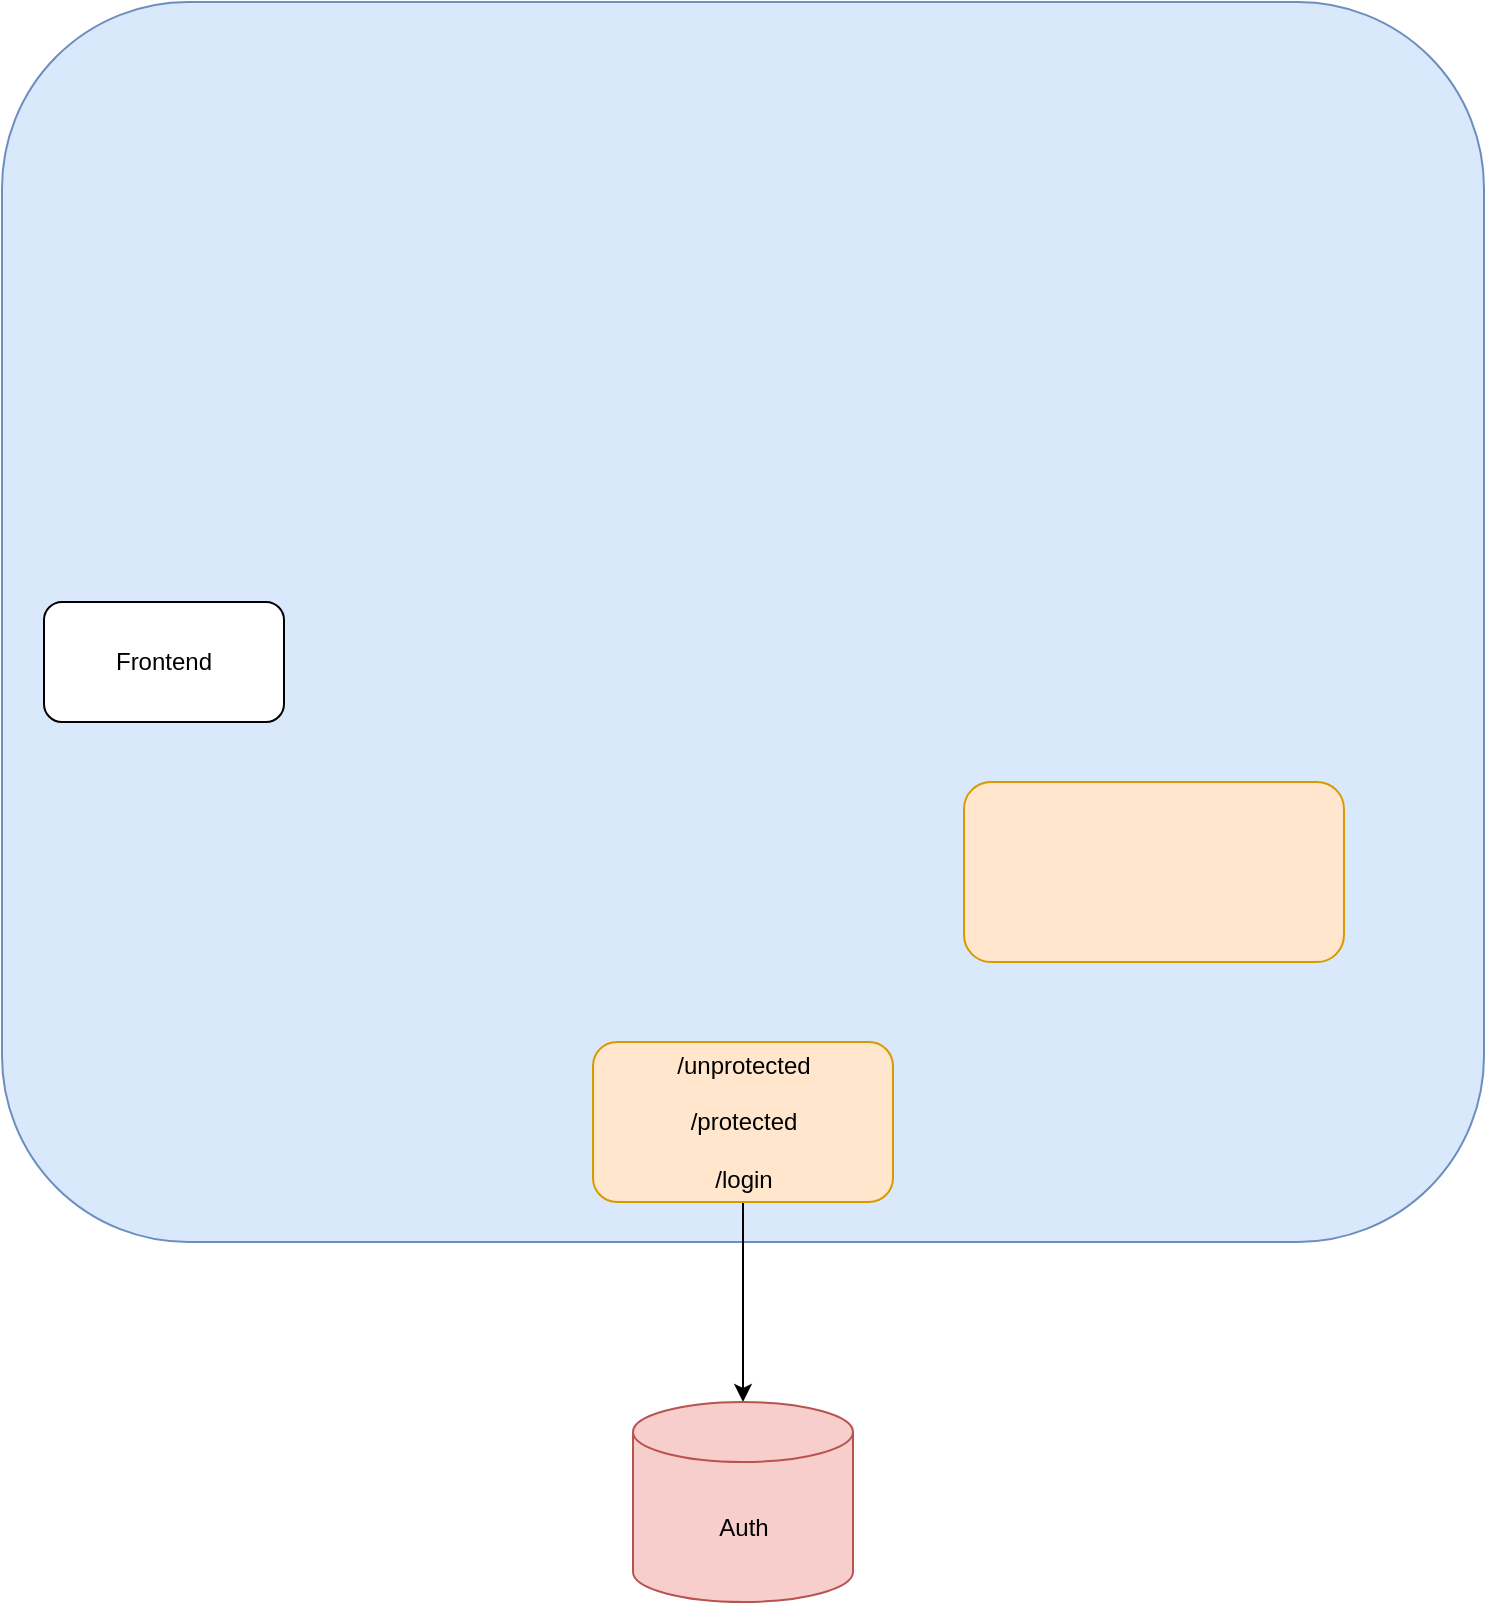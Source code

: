 <mxfile version="17.2.5" type="device"><diagram id="DArhtQ3IBrvdm7QXsNKg" name="Page-1"><mxGraphModel dx="2066" dy="1154" grid="1" gridSize="10" guides="1" tooltips="1" connect="1" arrows="1" fold="1" page="1" pageScale="1" pageWidth="827" pageHeight="1169" math="0" shadow="0"><root><mxCell id="0"/><mxCell id="1" parent="0"/><mxCell id="PB9_478cRqj_7_V5Ec5y-1" value="" style="rounded=1;whiteSpace=wrap;html=1;fillColor=#dae8fc;strokeColor=#6c8ebf;" vertex="1" parent="1"><mxGeometry x="49" y="240" width="741" height="620" as="geometry"/></mxCell><mxCell id="PB9_478cRqj_7_V5Ec5y-2" value="Frontend" style="rounded=1;whiteSpace=wrap;html=1;" vertex="1" parent="1"><mxGeometry x="70" y="540" width="120" height="60" as="geometry"/></mxCell><mxCell id="PB9_478cRqj_7_V5Ec5y-5" style="edgeStyle=orthogonalEdgeStyle;rounded=0;orthogonalLoop=1;jettySize=auto;html=1;" edge="1" parent="1" source="PB9_478cRqj_7_V5Ec5y-3" target="PB9_478cRqj_7_V5Ec5y-4"><mxGeometry relative="1" as="geometry"/></mxCell><mxCell id="PB9_478cRqj_7_V5Ec5y-3" value="/unprotected&lt;br&gt;&lt;br&gt;/protected&lt;br&gt;&lt;br&gt;/login&lt;br&gt;" style="rounded=1;whiteSpace=wrap;html=1;fillColor=#ffe6cc;strokeColor=#d79b00;" vertex="1" parent="1"><mxGeometry x="344.5" y="760" width="150" height="80" as="geometry"/></mxCell><mxCell id="PB9_478cRqj_7_V5Ec5y-4" value="Auth" style="shape=cylinder3;whiteSpace=wrap;html=1;boundedLbl=1;backgroundOutline=1;size=15;fillColor=#f8cecc;strokeColor=#b85450;" vertex="1" parent="1"><mxGeometry x="364.5" y="940" width="110" height="100" as="geometry"/></mxCell><mxCell id="PB9_478cRqj_7_V5Ec5y-6" value="" style="rounded=1;whiteSpace=wrap;html=1;fillColor=#ffe6cc;strokeColor=#d79b00;" vertex="1" parent="1"><mxGeometry x="530" y="630" width="190" height="90" as="geometry"/></mxCell></root></mxGraphModel></diagram></mxfile>
